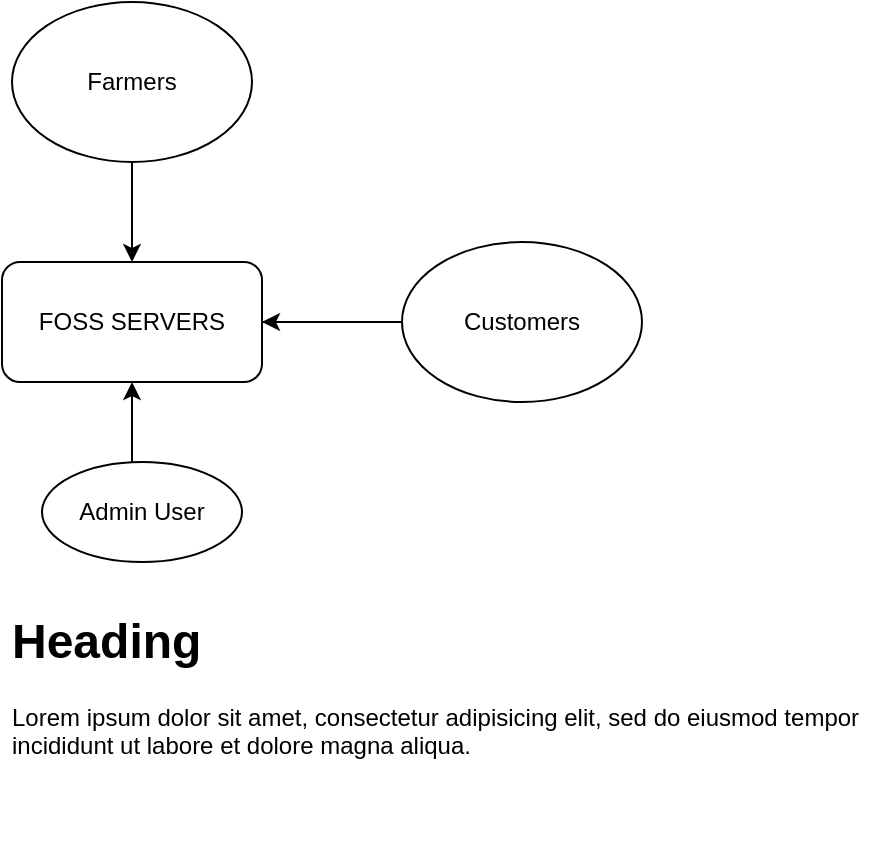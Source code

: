 <mxfile version="10.8.6" type="device"><diagram id="jF5rvWtsQdKMDRjZ-9NK" name="Page-1"><mxGraphModel dx="839" dy="531" grid="1" gridSize="10" guides="1" tooltips="1" connect="1" arrows="1" fold="1" page="1" pageScale="1" pageWidth="1100" pageHeight="850" math="0" shadow="0"><root><mxCell id="0"/><mxCell id="1" parent="0"/><mxCell id="_kSZbgRo-r4P5WUKyK4y-7" value="" style="edgeStyle=orthogonalEdgeStyle;rounded=0;orthogonalLoop=1;jettySize=auto;html=1;" parent="1" source="_kSZbgRo-r4P5WUKyK4y-1" edge="1"><mxGeometry relative="1" as="geometry"><mxPoint x="360" y="190" as="targetPoint"/></mxGeometry></mxCell><mxCell id="_kSZbgRo-r4P5WUKyK4y-1" value="FOSS SERVERS" style="rounded=1;whiteSpace=wrap;html=1;" parent="1" vertex="1"><mxGeometry x="150" y="160" width="130" height="60" as="geometry"/></mxCell><mxCell id="_kSZbgRo-r4P5WUKyK4y-5" style="edgeStyle=orthogonalEdgeStyle;rounded=0;orthogonalLoop=1;jettySize=auto;html=1;entryX=0.5;entryY=1;entryDx=0;entryDy=0;" parent="1" source="_kSZbgRo-r4P5WUKyK4y-2" target="_kSZbgRo-r4P5WUKyK4y-1" edge="1"><mxGeometry relative="1" as="geometry"><Array as="points"><mxPoint x="215" y="250"/><mxPoint x="215" y="250"/></Array></mxGeometry></mxCell><mxCell id="_kSZbgRo-r4P5WUKyK4y-2" value="Admin User" style="ellipse;whiteSpace=wrap;html=1;" parent="1" vertex="1"><mxGeometry x="170" y="260" width="100" height="50" as="geometry"/></mxCell><mxCell id="_kSZbgRo-r4P5WUKyK4y-4" value="" style="edgeStyle=orthogonalEdgeStyle;rounded=0;orthogonalLoop=1;jettySize=auto;html=1;" parent="1" source="_kSZbgRo-r4P5WUKyK4y-3" target="_kSZbgRo-r4P5WUKyK4y-1" edge="1"><mxGeometry relative="1" as="geometry"><Array as="points"><mxPoint x="215" y="120"/><mxPoint x="215" y="120"/></Array></mxGeometry></mxCell><mxCell id="_kSZbgRo-r4P5WUKyK4y-3" value="Farmers" style="ellipse;whiteSpace=wrap;html=1;" parent="1" vertex="1"><mxGeometry x="155" y="30" width="120" height="80" as="geometry"/></mxCell><mxCell id="_kSZbgRo-r4P5WUKyK4y-10" value="" style="edgeStyle=orthogonalEdgeStyle;rounded=0;orthogonalLoop=1;jettySize=auto;html=1;" parent="1" source="_kSZbgRo-r4P5WUKyK4y-8" target="_kSZbgRo-r4P5WUKyK4y-1" edge="1"><mxGeometry relative="1" as="geometry"/></mxCell><mxCell id="_kSZbgRo-r4P5WUKyK4y-8" value="Customers" style="ellipse;whiteSpace=wrap;html=1;" parent="1" vertex="1"><mxGeometry x="350" y="150" width="120" height="80" as="geometry"/></mxCell><mxCell id="zuaaIKqpHt9WymBCWzd0-1" value="&lt;h1&gt;Heading&lt;/h1&gt;&lt;p&gt;Lorem ipsum dolor sit amet, consectetur adipisicing elit, sed do eiusmod tempor incididunt ut labore et dolore magna aliqua.&lt;/p&gt;" style="text;html=1;strokeColor=none;fillColor=none;spacing=5;spacingTop=-20;whiteSpace=wrap;overflow=hidden;rounded=0;" vertex="1" parent="1"><mxGeometry x="150" y="330" width="440" height="120" as="geometry"/></mxCell></root></mxGraphModel></diagram><diagram id="lgIOPsiGE5jlcf-eFIRM" name="Page-2"><mxGraphModel dx="839" dy="531" grid="1" gridSize="10" guides="1" tooltips="1" connect="1" arrows="1" fold="1" page="1" pageScale="1" pageWidth="850" pageHeight="1100" math="0" shadow="0"><root><mxCell id="1hTajlLQQfpoK4HFYZtr-0"/><mxCell id="1hTajlLQQfpoK4HFYZtr-1" parent="1hTajlLQQfpoK4HFYZtr-0"/></root></mxGraphModel></diagram></mxfile>